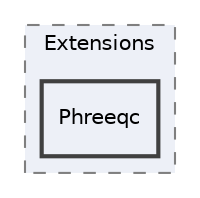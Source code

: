 digraph "Reaktoro/Extensions/Phreeqc"
{
 // INTERACTIVE_SVG=YES
 // LATEX_PDF_SIZE
  bgcolor="transparent";
  edge [fontname="Helvetica",fontsize="10",labelfontname="Helvetica",labelfontsize="10"];
  node [fontname="Helvetica",fontsize="10",shape=record];
  compound=true
  subgraph clusterdir_5b469d4de21d172e1a5ee98b3d3b4ecf {
    graph [ bgcolor="#edf0f7", pencolor="grey50", style="filled,dashed,", label="Extensions", fontname="Helvetica", fontsize="10", URL="dir_5b469d4de21d172e1a5ee98b3d3b4ecf.html"]
  dir_bd74367901f2bd95e90dbd17e14ad837 [shape=box, label="Phreeqc", style="filled,bold,", fillcolor="#edf0f7", color="grey25", URL="dir_bd74367901f2bd95e90dbd17e14ad837.html"];
  }
}
